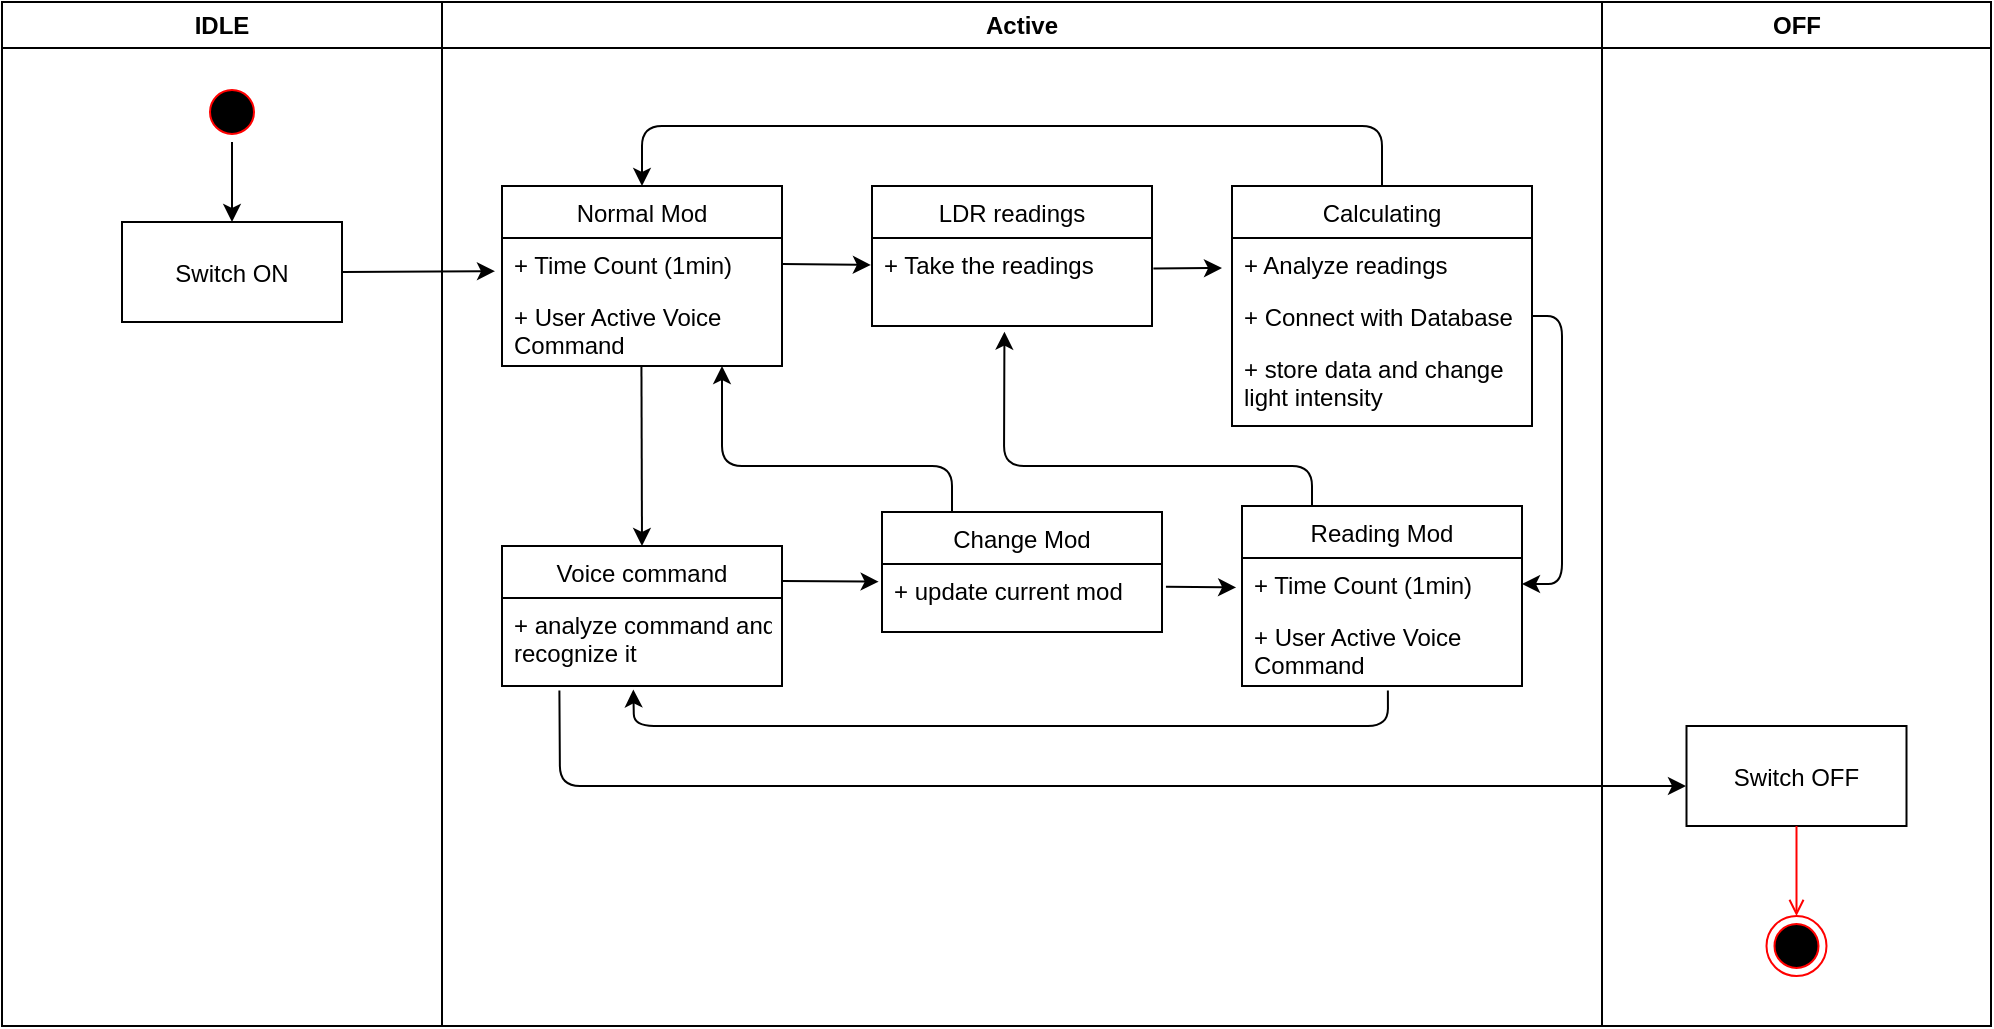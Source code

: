 <mxfile version="14.9.6" type="device"><diagram name="Page-1" id="e7e014a7-5840-1c2e-5031-d8a46d1fe8dd"><mxGraphModel dx="1131" dy="744" grid="1" gridSize="10" guides="1" tooltips="1" connect="1" arrows="1" fold="1" page="1" pageScale="1" pageWidth="1169" pageHeight="826" background="none" math="0" shadow="0"><root><mxCell id="0"/><mxCell id="1" parent="0"/><mxCell id="2" value="IDLE" style="swimlane;whiteSpace=wrap" parent="1" vertex="1"><mxGeometry x="180" y="128" width="220" height="512" as="geometry"/></mxCell><mxCell id="5" value="" style="ellipse;shape=startState;fillColor=#000000;strokeColor=#ff0000;" parent="2" vertex="1"><mxGeometry x="100" y="40" width="30" height="30" as="geometry"/></mxCell><mxCell id="7" value="Switch ON" style="" parent="2" vertex="1"><mxGeometry x="60" y="110" width="110" height="50" as="geometry"/></mxCell><mxCell id="RgTbEyUZcpKXKVCNrg95-66" value="" style="endArrow=classic;html=1;exitX=0.5;exitY=1;exitDx=0;exitDy=0;entryX=0.5;entryY=0;entryDx=0;entryDy=0;" edge="1" parent="2" source="5" target="7"><mxGeometry width="50" height="50" relative="1" as="geometry"><mxPoint x="500" y="302" as="sourcePoint"/><mxPoint x="550" y="252" as="targetPoint"/></mxGeometry></mxCell><mxCell id="3" value="Active" style="swimlane;whiteSpace=wrap" parent="1" vertex="1"><mxGeometry x="400" y="128" width="580" height="512" as="geometry"/></mxCell><mxCell id="RgTbEyUZcpKXKVCNrg95-50" value="Calculating" style="swimlane;fontStyle=0;childLayout=stackLayout;horizontal=1;startSize=26;fillColor=none;horizontalStack=0;resizeParent=1;resizeParentMax=0;resizeLast=0;collapsible=1;marginBottom=0;" vertex="1" parent="3"><mxGeometry x="395" y="92" width="150" height="120" as="geometry"/></mxCell><mxCell id="RgTbEyUZcpKXKVCNrg95-51" value="+ Analyze readings" style="text;strokeColor=none;fillColor=none;align=left;verticalAlign=top;spacingLeft=4;spacingRight=4;overflow=hidden;rotatable=0;points=[[0,0.5],[1,0.5]];portConstraint=eastwest;" vertex="1" parent="RgTbEyUZcpKXKVCNrg95-50"><mxGeometry y="26" width="150" height="26" as="geometry"/></mxCell><mxCell id="RgTbEyUZcpKXKVCNrg95-52" value="+ Connect with Database" style="text;strokeColor=none;fillColor=none;align=left;verticalAlign=top;spacingLeft=4;spacingRight=4;overflow=hidden;rotatable=0;points=[[0,0.5],[1,0.5]];portConstraint=eastwest;" vertex="1" parent="RgTbEyUZcpKXKVCNrg95-50"><mxGeometry y="52" width="150" height="26" as="geometry"/></mxCell><mxCell id="RgTbEyUZcpKXKVCNrg95-53" value="+ store data and change &#10;light intensity" style="text;strokeColor=none;fillColor=none;align=left;verticalAlign=top;spacingLeft=4;spacingRight=4;overflow=hidden;rotatable=0;points=[[0,0.5],[1,0.5]];portConstraint=eastwest;" vertex="1" parent="RgTbEyUZcpKXKVCNrg95-50"><mxGeometry y="78" width="150" height="42" as="geometry"/></mxCell><mxCell id="RgTbEyUZcpKXKVCNrg95-54" value="Voice command" style="swimlane;fontStyle=0;childLayout=stackLayout;horizontal=1;startSize=26;fillColor=none;horizontalStack=0;resizeParent=1;resizeParentMax=0;resizeLast=0;collapsible=1;marginBottom=0;" vertex="1" parent="3"><mxGeometry x="30" y="272" width="140" height="70" as="geometry"/></mxCell><mxCell id="RgTbEyUZcpKXKVCNrg95-55" value="+ analyze command and &#10;recognize it" style="text;strokeColor=none;fillColor=none;align=left;verticalAlign=top;spacingLeft=4;spacingRight=4;overflow=hidden;rotatable=0;points=[[0,0.5],[1,0.5]];portConstraint=eastwest;" vertex="1" parent="RgTbEyUZcpKXKVCNrg95-54"><mxGeometry y="26" width="140" height="44" as="geometry"/></mxCell><mxCell id="RgTbEyUZcpKXKVCNrg95-58" value="Change Mod" style="swimlane;fontStyle=0;childLayout=stackLayout;horizontal=1;startSize=26;fillColor=none;horizontalStack=0;resizeParent=1;resizeParentMax=0;resizeLast=0;collapsible=1;marginBottom=0;" vertex="1" parent="3"><mxGeometry x="220" y="255" width="140" height="60" as="geometry"/></mxCell><mxCell id="RgTbEyUZcpKXKVCNrg95-59" value="+ update current mod" style="text;strokeColor=none;fillColor=none;align=left;verticalAlign=top;spacingLeft=4;spacingRight=4;overflow=hidden;rotatable=0;points=[[0,0.5],[1,0.5]];portConstraint=eastwest;" vertex="1" parent="RgTbEyUZcpKXKVCNrg95-58"><mxGeometry y="26" width="140" height="34" as="geometry"/></mxCell><mxCell id="RgTbEyUZcpKXKVCNrg95-42" value="Normal Mod" style="swimlane;fontStyle=0;childLayout=stackLayout;horizontal=1;startSize=26;fillColor=none;horizontalStack=0;resizeParent=1;resizeParentMax=0;resizeLast=0;collapsible=1;marginBottom=0;" vertex="1" parent="3"><mxGeometry x="30" y="92" width="140" height="90" as="geometry"/></mxCell><mxCell id="RgTbEyUZcpKXKVCNrg95-43" value="+ Time Count (1min)" style="text;strokeColor=none;fillColor=none;align=left;verticalAlign=top;spacingLeft=4;spacingRight=4;overflow=hidden;rotatable=0;points=[[0,0.5],[1,0.5]];portConstraint=eastwest;" vertex="1" parent="RgTbEyUZcpKXKVCNrg95-42"><mxGeometry y="26" width="140" height="26" as="geometry"/></mxCell><mxCell id="RgTbEyUZcpKXKVCNrg95-44" value="+ User Active Voice &#10;Command" style="text;strokeColor=none;fillColor=none;align=left;verticalAlign=top;spacingLeft=4;spacingRight=4;overflow=hidden;rotatable=0;points=[[0,0.5],[1,0.5]];portConstraint=eastwest;" vertex="1" parent="RgTbEyUZcpKXKVCNrg95-42"><mxGeometry y="52" width="140" height="38" as="geometry"/></mxCell><mxCell id="RgTbEyUZcpKXKVCNrg95-71" value="" style="endArrow=classic;html=1;exitX=0.5;exitY=0;exitDx=0;exitDy=0;entryX=0.5;entryY=0;entryDx=0;entryDy=0;" edge="1" parent="3" source="RgTbEyUZcpKXKVCNrg95-50" target="RgTbEyUZcpKXKVCNrg95-42"><mxGeometry width="50" height="50" relative="1" as="geometry"><mxPoint x="410" y="262" as="sourcePoint"/><mxPoint x="460" y="212" as="targetPoint"/><Array as="points"><mxPoint x="470" y="62"/><mxPoint x="100" y="62"/></Array></mxGeometry></mxCell><mxCell id="RgTbEyUZcpKXKVCNrg95-72" value="" style="endArrow=classic;html=1;entryX=0.5;entryY=0;entryDx=0;entryDy=0;exitX=0.498;exitY=0.996;exitDx=0;exitDy=0;exitPerimeter=0;" edge="1" parent="3" source="RgTbEyUZcpKXKVCNrg95-44" target="RgTbEyUZcpKXKVCNrg95-54"><mxGeometry width="50" height="50" relative="1" as="geometry"><mxPoint x="100" y="212" as="sourcePoint"/><mxPoint x="100" y="242" as="targetPoint"/></mxGeometry></mxCell><mxCell id="RgTbEyUZcpKXKVCNrg95-73" value="" style="endArrow=classic;html=1;exitX=1;exitY=0.25;exitDx=0;exitDy=0;entryX=-0.012;entryY=0.26;entryDx=0;entryDy=0;entryPerimeter=0;" edge="1" parent="3" source="RgTbEyUZcpKXKVCNrg95-54" target="RgTbEyUZcpKXKVCNrg95-59"><mxGeometry width="50" height="50" relative="1" as="geometry"><mxPoint x="270" y="252" as="sourcePoint"/><mxPoint x="320" y="202" as="targetPoint"/></mxGeometry></mxCell><mxCell id="4" value="OFF" style="swimlane;whiteSpace=wrap" parent="1" vertex="1"><mxGeometry x="980" y="128" width="194.5" height="512" as="geometry"/></mxCell><mxCell id="33" value="Switch OFF" style="" parent="4" vertex="1"><mxGeometry x="42.25" y="362" width="110" height="50" as="geometry"/></mxCell><mxCell id="38" value="" style="ellipse;shape=endState;fillColor=#000000;strokeColor=#ff0000" parent="4" vertex="1"><mxGeometry x="82.25" y="457" width="30" height="30" as="geometry"/></mxCell><mxCell id="39" value="" style="endArrow=open;strokeColor=#FF0000;endFill=1;rounded=0" parent="4" source="33" target="38" edge="1"><mxGeometry relative="1" as="geometry"/></mxCell><mxCell id="RgTbEyUZcpKXKVCNrg95-46" value="LDR readings" style="swimlane;fontStyle=0;childLayout=stackLayout;horizontal=1;startSize=26;fillColor=none;horizontalStack=0;resizeParent=1;resizeParentMax=0;resizeLast=0;collapsible=1;marginBottom=0;" vertex="1" parent="1"><mxGeometry x="615" y="220" width="140" height="70" as="geometry"/></mxCell><mxCell id="RgTbEyUZcpKXKVCNrg95-47" value="+ Take the readings" style="text;strokeColor=none;fillColor=none;align=left;verticalAlign=top;spacingLeft=4;spacingRight=4;overflow=hidden;rotatable=0;points=[[0,0.5],[1,0.5]];portConstraint=eastwest;" vertex="1" parent="RgTbEyUZcpKXKVCNrg95-46"><mxGeometry y="26" width="140" height="44" as="geometry"/></mxCell><mxCell id="RgTbEyUZcpKXKVCNrg95-62" value="Reading Mod" style="swimlane;fontStyle=0;childLayout=stackLayout;horizontal=1;startSize=26;fillColor=none;horizontalStack=0;resizeParent=1;resizeParentMax=0;resizeLast=0;collapsible=1;marginBottom=0;" vertex="1" parent="1"><mxGeometry x="800" y="380" width="140" height="90" as="geometry"/></mxCell><mxCell id="RgTbEyUZcpKXKVCNrg95-63" value="+ Time Count (1min)" style="text;strokeColor=none;fillColor=none;align=left;verticalAlign=top;spacingLeft=4;spacingRight=4;overflow=hidden;rotatable=0;points=[[0,0.5],[1,0.5]];portConstraint=eastwest;" vertex="1" parent="RgTbEyUZcpKXKVCNrg95-62"><mxGeometry y="26" width="140" height="26" as="geometry"/></mxCell><mxCell id="RgTbEyUZcpKXKVCNrg95-64" value="+ User Active Voice&#10;Command" style="text;strokeColor=none;fillColor=none;align=left;verticalAlign=top;spacingLeft=4;spacingRight=4;overflow=hidden;rotatable=0;points=[[0,0.5],[1,0.5]];portConstraint=eastwest;" vertex="1" parent="RgTbEyUZcpKXKVCNrg95-62"><mxGeometry y="52" width="140" height="38" as="geometry"/></mxCell><mxCell id="RgTbEyUZcpKXKVCNrg95-67" value="" style="endArrow=classic;html=1;exitX=1;exitY=0.5;exitDx=0;exitDy=0;entryX=-0.025;entryY=0.638;entryDx=0;entryDy=0;entryPerimeter=0;" edge="1" parent="1" source="7" target="RgTbEyUZcpKXKVCNrg95-43"><mxGeometry width="50" height="50" relative="1" as="geometry"><mxPoint x="450" y="420" as="sourcePoint"/><mxPoint x="410" y="264" as="targetPoint"/></mxGeometry></mxCell><mxCell id="RgTbEyUZcpKXKVCNrg95-68" value="" style="endArrow=classic;html=1;exitX=1;exitY=0.5;exitDx=0;exitDy=0;entryX=-0.004;entryY=0.306;entryDx=0;entryDy=0;entryPerimeter=0;" edge="1" parent="1" source="RgTbEyUZcpKXKVCNrg95-43" target="RgTbEyUZcpKXKVCNrg95-47"><mxGeometry width="50" height="50" relative="1" as="geometry"><mxPoint x="610" y="390" as="sourcePoint"/><mxPoint x="660" y="340" as="targetPoint"/></mxGeometry></mxCell><mxCell id="RgTbEyUZcpKXKVCNrg95-69" value="" style="endArrow=classic;html=1;exitX=1.005;exitY=0.347;exitDx=0;exitDy=0;exitPerimeter=0;" edge="1" parent="1" source="RgTbEyUZcpKXKVCNrg95-47"><mxGeometry width="50" height="50" relative="1" as="geometry"><mxPoint x="810" y="390" as="sourcePoint"/><mxPoint x="790" y="261" as="targetPoint"/></mxGeometry></mxCell><mxCell id="RgTbEyUZcpKXKVCNrg95-75" value="" style="endArrow=classic;html=1;exitX=1.014;exitY=0.334;exitDx=0;exitDy=0;exitPerimeter=0;entryX=-0.021;entryY=0.565;entryDx=0;entryDy=0;entryPerimeter=0;" edge="1" parent="1" source="RgTbEyUZcpKXKVCNrg95-59" target="RgTbEyUZcpKXKVCNrg95-63"><mxGeometry width="50" height="50" relative="1" as="geometry"><mxPoint x="730" y="430" as="sourcePoint"/><mxPoint x="780" y="380" as="targetPoint"/></mxGeometry></mxCell><mxCell id="RgTbEyUZcpKXKVCNrg95-76" value="" style="endArrow=classic;html=1;exitX=0.25;exitY=0;exitDx=0;exitDy=0;entryX=0.473;entryY=1.064;entryDx=0;entryDy=0;entryPerimeter=0;" edge="1" parent="1" source="RgTbEyUZcpKXKVCNrg95-62" target="RgTbEyUZcpKXKVCNrg95-47"><mxGeometry width="50" height="50" relative="1" as="geometry"><mxPoint x="690" y="390" as="sourcePoint"/><mxPoint x="740" y="340" as="targetPoint"/><Array as="points"><mxPoint x="835" y="360"/><mxPoint x="681" y="360"/></Array></mxGeometry></mxCell><mxCell id="RgTbEyUZcpKXKVCNrg95-77" value="" style="endArrow=classic;html=1;exitX=1;exitY=0.5;exitDx=0;exitDy=0;entryX=1;entryY=0.5;entryDx=0;entryDy=0;" edge="1" parent="1" source="RgTbEyUZcpKXKVCNrg95-52" target="RgTbEyUZcpKXKVCNrg95-63"><mxGeometry width="50" height="50" relative="1" as="geometry"><mxPoint x="810" y="390" as="sourcePoint"/><mxPoint x="860" y="340" as="targetPoint"/><Array as="points"><mxPoint x="960" y="285"/><mxPoint x="960" y="419"/></Array></mxGeometry></mxCell><mxCell id="RgTbEyUZcpKXKVCNrg95-78" value="" style="endArrow=classic;html=1;exitX=0.521;exitY=1.06;exitDx=0;exitDy=0;exitPerimeter=0;entryX=0.469;entryY=1.039;entryDx=0;entryDy=0;entryPerimeter=0;" edge="1" parent="1" source="RgTbEyUZcpKXKVCNrg95-64" target="RgTbEyUZcpKXKVCNrg95-55"><mxGeometry width="50" height="50" relative="1" as="geometry"><mxPoint x="660" y="420" as="sourcePoint"/><mxPoint x="710" y="370" as="targetPoint"/><Array as="points"><mxPoint x="873" y="490"/><mxPoint x="496" y="490"/></Array></mxGeometry></mxCell><mxCell id="RgTbEyUZcpKXKVCNrg95-79" value="" style="endArrow=classic;html=1;exitX=0.25;exitY=0;exitDx=0;exitDy=0;" edge="1" parent="1" source="RgTbEyUZcpKXKVCNrg95-58"><mxGeometry width="50" height="50" relative="1" as="geometry"><mxPoint x="640" y="420" as="sourcePoint"/><mxPoint x="540" y="310" as="targetPoint"/><Array as="points"><mxPoint x="655" y="360"/><mxPoint x="540" y="360"/></Array></mxGeometry></mxCell><mxCell id="RgTbEyUZcpKXKVCNrg95-80" value="" style="endArrow=classic;html=1;exitX=0.205;exitY=1.052;exitDx=0;exitDy=0;exitPerimeter=0;" edge="1" parent="1" source="RgTbEyUZcpKXKVCNrg95-55"><mxGeometry width="50" height="50" relative="1" as="geometry"><mxPoint x="690" y="420" as="sourcePoint"/><mxPoint x="1022" y="520" as="targetPoint"/><Array as="points"><mxPoint x="459" y="520"/></Array></mxGeometry></mxCell></root></mxGraphModel></diagram></mxfile>